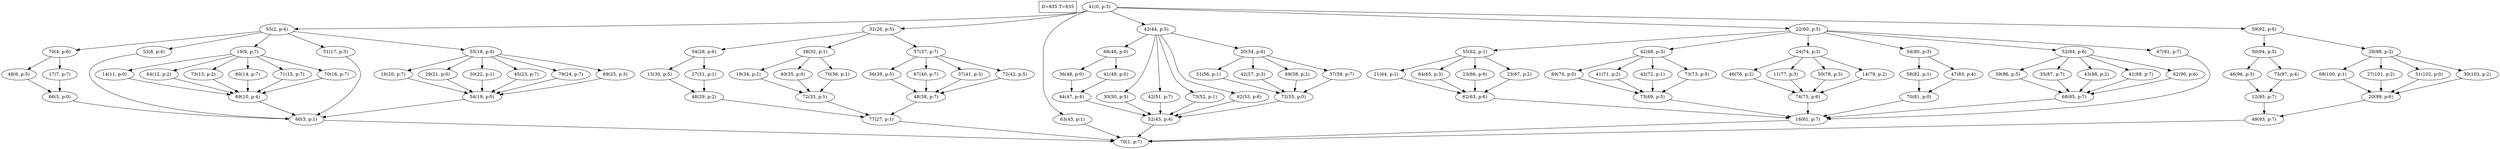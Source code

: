 digraph Task {
i [shape=box, label="D=835 T=835"]; 
0 [label="41(0, p:3)"];
1 [label="70(1, p:7)"];
2 [label="55(2, p:4)"];
3 [label="60(3, p:1)"];
4 [label="70(4, p:6)"];
5 [label="66(5, p:0)"];
6 [label="48(6, p:5)"];
7 [label="17(7, p:7)"];
8 [label="53(8, p:4)"];
9 [label="19(9, p:7)"];
10 [label="69(10, p:4)"];
11 [label="14(11, p:0)"];
12 [label="64(12, p:2)"];
13 [label="73(13, p:2)"];
14 [label="60(14, p:7)"];
15 [label="71(15, p:7)"];
16 [label="70(16, p:7)"];
17 [label="51(17, p:3)"];
18 [label="55(18, p:0)"];
19 [label="54(19, p:0)"];
20 [label="16(20, p:7)"];
21 [label="29(21, p:0)"];
22 [label="30(22, p:1)"];
23 [label="45(23, p:7)"];
24 [label="79(24, p:7)"];
25 [label="69(25, p:3)"];
26 [label="32(26, p:5)"];
27 [label="77(27, p:1)"];
28 [label="54(28, p:6)"];
29 [label="48(29, p:2)"];
30 [label="15(30, p:5)"];
31 [label="27(31, p:1)"];
32 [label="38(32, p:1)"];
33 [label="72(33, p:1)"];
34 [label="19(34, p:2)"];
35 [label="40(35, p:0)"];
36 [label="70(36, p:1)"];
37 [label="57(37, p:7)"];
38 [label="48(38, p:7)"];
39 [label="56(39, p:5)"];
40 [label="67(40, p:7)"];
41 [label="37(41, p:3)"];
42 [label="72(42, p:5)"];
43 [label="63(43, p:1)"];
44 [label="42(44, p:5)"];
45 [label="52(45, p:4)"];
46 [label="66(46, p:0)"];
47 [label="44(47, p:4)"];
48 [label="36(48, p:0)"];
49 [label="41(49, p:0)"];
50 [label="30(50, p:5)"];
51 [label="42(51, p:7)"];
52 [label="73(52, p:1)"];
53 [label="62(53, p:6)"];
54 [label="20(54, p:6)"];
55 [label="72(55, p:0)"];
56 [label="51(56, p:1)"];
57 [label="42(57, p:3)"];
58 [label="69(58, p:2)"];
59 [label="37(59, p:7)"];
60 [label="22(60, p:5)"];
61 [label="16(61, p:7)"];
62 [label="55(62, p:1)"];
63 [label="62(63, p:6)"];
64 [label="21(64, p:1)"];
65 [label="64(65, p:3)"];
66 [label="23(66, p:6)"];
67 [label="23(67, p:2)"];
68 [label="42(68, p:3)"];
69 [label="73(69, p:5)"];
70 [label="69(70, p:0)"];
71 [label="41(71, p:2)"];
72 [label="42(72, p:1)"];
73 [label="73(73, p:5)"];
74 [label="24(74, p:3)"];
75 [label="74(75, p:6)"];
76 [label="46(76, p:2)"];
77 [label="11(77, p:3)"];
78 [label="50(78, p:3)"];
79 [label="14(79, p:2)"];
80 [label="54(80, p:3)"];
81 [label="70(81, p:0)"];
82 [label="58(82, p:1)"];
83 [label="47(83, p:4)"];
84 [label="52(84, p:6)"];
85 [label="68(85, p:7)"];
86 [label="39(86, p:5)"];
87 [label="35(87, p:7)"];
88 [label="43(88, p:2)"];
89 [label="41(89, p:7)"];
90 [label="62(90, p:6)"];
91 [label="67(91, p:7)"];
92 [label="59(92, p:6)"];
93 [label="49(93, p:7)"];
94 [label="50(94, p:5)"];
95 [label="12(95, p:7)"];
96 [label="46(96, p:3)"];
97 [label="75(97, p:4)"];
98 [label="26(98, p:2)"];
99 [label="20(99, p:6)"];
100 [label="68(100, p:1)"];
101 [label="27(101, p:2)"];
102 [label="51(102, p:0)"];
103 [label="30(103, p:2)"];
0 -> 2;
0 -> 26;
0 -> 43;
0 -> 44;
0 -> 60;
0 -> 92;
2 -> 4;
2 -> 8;
2 -> 9;
2 -> 17;
2 -> 18;
3 -> 1;
4 -> 6;
4 -> 7;
5 -> 3;
6 -> 5;
7 -> 5;
8 -> 3;
9 -> 11;
9 -> 12;
9 -> 13;
9 -> 14;
9 -> 15;
9 -> 16;
10 -> 3;
11 -> 10;
12 -> 10;
13 -> 10;
14 -> 10;
15 -> 10;
16 -> 10;
17 -> 3;
18 -> 20;
18 -> 21;
18 -> 22;
18 -> 23;
18 -> 24;
18 -> 25;
19 -> 3;
20 -> 19;
21 -> 19;
22 -> 19;
23 -> 19;
24 -> 19;
25 -> 19;
26 -> 28;
26 -> 32;
26 -> 37;
27 -> 1;
28 -> 30;
28 -> 31;
29 -> 27;
30 -> 29;
31 -> 29;
32 -> 34;
32 -> 35;
32 -> 36;
33 -> 27;
34 -> 33;
35 -> 33;
36 -> 33;
37 -> 39;
37 -> 40;
37 -> 41;
37 -> 42;
38 -> 27;
39 -> 38;
40 -> 38;
41 -> 38;
42 -> 38;
43 -> 1;
44 -> 46;
44 -> 50;
44 -> 51;
44 -> 52;
44 -> 53;
44 -> 54;
45 -> 1;
46 -> 48;
46 -> 49;
47 -> 45;
48 -> 47;
49 -> 47;
50 -> 45;
51 -> 45;
52 -> 45;
53 -> 45;
54 -> 56;
54 -> 57;
54 -> 58;
54 -> 59;
55 -> 45;
56 -> 55;
57 -> 55;
58 -> 55;
59 -> 55;
60 -> 62;
60 -> 68;
60 -> 74;
60 -> 80;
60 -> 84;
60 -> 91;
61 -> 1;
62 -> 64;
62 -> 65;
62 -> 66;
62 -> 67;
63 -> 61;
64 -> 63;
65 -> 63;
66 -> 63;
67 -> 63;
68 -> 70;
68 -> 71;
68 -> 72;
68 -> 73;
69 -> 61;
70 -> 69;
71 -> 69;
72 -> 69;
73 -> 69;
74 -> 76;
74 -> 77;
74 -> 78;
74 -> 79;
75 -> 61;
76 -> 75;
77 -> 75;
78 -> 75;
79 -> 75;
80 -> 82;
80 -> 83;
81 -> 61;
82 -> 81;
83 -> 81;
84 -> 86;
84 -> 87;
84 -> 88;
84 -> 89;
84 -> 90;
85 -> 61;
86 -> 85;
87 -> 85;
88 -> 85;
89 -> 85;
90 -> 85;
91 -> 61;
92 -> 94;
92 -> 98;
93 -> 1;
94 -> 96;
94 -> 97;
95 -> 93;
96 -> 95;
97 -> 95;
98 -> 100;
98 -> 101;
98 -> 102;
98 -> 103;
99 -> 93;
100 -> 99;
101 -> 99;
102 -> 99;
103 -> 99;
}